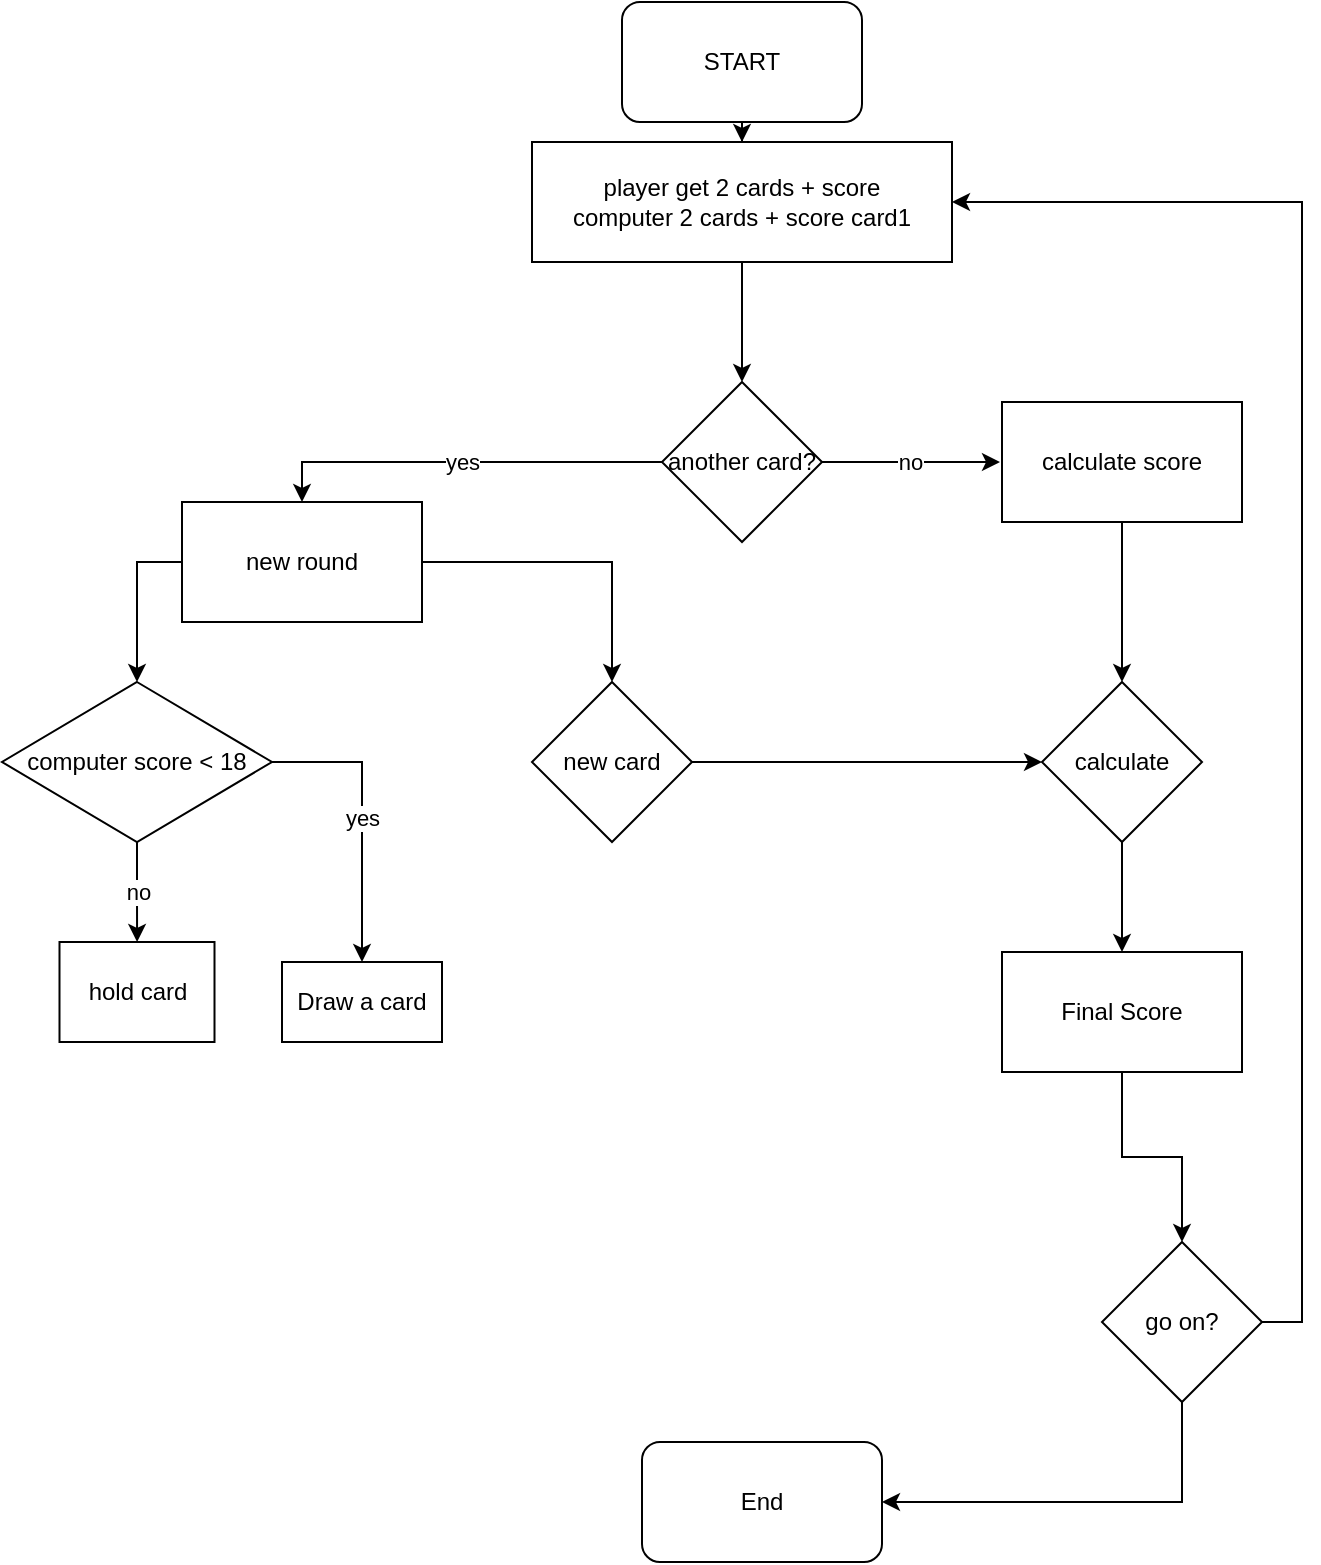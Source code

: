 <mxfile version="15.4.0" type="device"><diagram id="hK01Z9sZGi8ZOhYaTwTM" name="Seite-1"><mxGraphModel dx="1102" dy="1000" grid="1" gridSize="10" guides="1" tooltips="1" connect="1" arrows="1" fold="1" page="1" pageScale="1" pageWidth="827" pageHeight="1169" math="0" shadow="0"><root><mxCell id="0"/><mxCell id="1" parent="0"/><mxCell id="q-R3KtyOxxq2Z6xFF4q0-6" value="" style="edgeStyle=orthogonalEdgeStyle;rounded=0;orthogonalLoop=1;jettySize=auto;html=1;" edge="1" parent="1" source="q-R3KtyOxxq2Z6xFF4q0-1" target="q-R3KtyOxxq2Z6xFF4q0-3"><mxGeometry relative="1" as="geometry"/></mxCell><mxCell id="q-R3KtyOxxq2Z6xFF4q0-1" value="START" style="rounded=1;whiteSpace=wrap;html=1;" vertex="1" parent="1"><mxGeometry x="320" y="10" width="120" height="60" as="geometry"/></mxCell><mxCell id="q-R3KtyOxxq2Z6xFF4q0-5" value="" style="edgeStyle=orthogonalEdgeStyle;rounded=0;orthogonalLoop=1;jettySize=auto;html=1;" edge="1" parent="1" source="q-R3KtyOxxq2Z6xFF4q0-3" target="q-R3KtyOxxq2Z6xFF4q0-4"><mxGeometry relative="1" as="geometry"/></mxCell><mxCell id="q-R3KtyOxxq2Z6xFF4q0-3" value="player get 2 cards + score&lt;br&gt;computer 2 cards + score card1" style="rounded=0;whiteSpace=wrap;html=1;" vertex="1" parent="1"><mxGeometry x="275" y="80" width="210" height="60" as="geometry"/></mxCell><mxCell id="q-R3KtyOxxq2Z6xFF4q0-8" value="yes" style="edgeStyle=orthogonalEdgeStyle;rounded=0;orthogonalLoop=1;jettySize=auto;html=1;entryX=0.5;entryY=0;entryDx=0;entryDy=0;" edge="1" parent="1" source="q-R3KtyOxxq2Z6xFF4q0-4" target="q-R3KtyOxxq2Z6xFF4q0-20"><mxGeometry relative="1" as="geometry"><mxPoint x="155" y="260" as="targetPoint"/></mxGeometry></mxCell><mxCell id="q-R3KtyOxxq2Z6xFF4q0-10" value="no" style="edgeStyle=orthogonalEdgeStyle;rounded=0;orthogonalLoop=1;jettySize=auto;html=1;" edge="1" parent="1"><mxGeometry relative="1" as="geometry"><mxPoint x="419" y="240" as="sourcePoint"/><mxPoint x="509" y="240" as="targetPoint"/></mxGeometry></mxCell><mxCell id="q-R3KtyOxxq2Z6xFF4q0-4" value="another card?" style="rhombus;whiteSpace=wrap;html=1;" vertex="1" parent="1"><mxGeometry x="340" y="200" width="80" height="80" as="geometry"/></mxCell><mxCell id="q-R3KtyOxxq2Z6xFF4q0-32" value="" style="edgeStyle=orthogonalEdgeStyle;rounded=0;orthogonalLoop=1;jettySize=auto;html=1;" edge="1" parent="1" source="q-R3KtyOxxq2Z6xFF4q0-9" target="q-R3KtyOxxq2Z6xFF4q0-31"><mxGeometry relative="1" as="geometry"/></mxCell><mxCell id="q-R3KtyOxxq2Z6xFF4q0-9" value="calculate score" style="rounded=0;whiteSpace=wrap;html=1;" vertex="1" parent="1"><mxGeometry x="510" y="210" width="120" height="60" as="geometry"/></mxCell><mxCell id="q-R3KtyOxxq2Z6xFF4q0-12" style="edgeStyle=orthogonalEdgeStyle;rounded=0;orthogonalLoop=1;jettySize=auto;html=1;exitX=1;exitY=0.5;exitDx=0;exitDy=0;entryX=1;entryY=0.5;entryDx=0;entryDy=0;" edge="1" parent="1" source="q-R3KtyOxxq2Z6xFF4q0-11" target="q-R3KtyOxxq2Z6xFF4q0-3"><mxGeometry relative="1" as="geometry"/></mxCell><mxCell id="q-R3KtyOxxq2Z6xFF4q0-16" style="edgeStyle=orthogonalEdgeStyle;rounded=0;orthogonalLoop=1;jettySize=auto;html=1;exitX=0.5;exitY=1;exitDx=0;exitDy=0;entryX=1;entryY=0.5;entryDx=0;entryDy=0;" edge="1" parent="1" source="q-R3KtyOxxq2Z6xFF4q0-11" target="q-R3KtyOxxq2Z6xFF4q0-15"><mxGeometry relative="1" as="geometry"/></mxCell><mxCell id="q-R3KtyOxxq2Z6xFF4q0-11" value="go on?" style="rhombus;whiteSpace=wrap;html=1;" vertex="1" parent="1"><mxGeometry x="560" y="630" width="80" height="80" as="geometry"/></mxCell><mxCell id="q-R3KtyOxxq2Z6xFF4q0-15" value="End" style="rounded=1;whiteSpace=wrap;html=1;" vertex="1" parent="1"><mxGeometry x="330" y="730" width="120" height="60" as="geometry"/></mxCell><mxCell id="q-R3KtyOxxq2Z6xFF4q0-34" style="edgeStyle=orthogonalEdgeStyle;rounded=0;orthogonalLoop=1;jettySize=auto;html=1;exitX=0;exitY=0.5;exitDx=0;exitDy=0;entryX=0.5;entryY=0;entryDx=0;entryDy=0;" edge="1" parent="1" source="q-R3KtyOxxq2Z6xFF4q0-20" target="q-R3KtyOxxq2Z6xFF4q0-21"><mxGeometry relative="1" as="geometry"/></mxCell><mxCell id="q-R3KtyOxxq2Z6xFF4q0-44" value="" style="edgeStyle=orthogonalEdgeStyle;rounded=0;orthogonalLoop=1;jettySize=auto;html=1;" edge="1" parent="1" source="q-R3KtyOxxq2Z6xFF4q0-20" target="q-R3KtyOxxq2Z6xFF4q0-39"><mxGeometry relative="1" as="geometry"/></mxCell><mxCell id="q-R3KtyOxxq2Z6xFF4q0-20" value="new round" style="rounded=0;whiteSpace=wrap;html=1;" vertex="1" parent="1"><mxGeometry x="100" y="260" width="120" height="60" as="geometry"/></mxCell><mxCell id="q-R3KtyOxxq2Z6xFF4q0-36" value="yes" style="edgeStyle=orthogonalEdgeStyle;rounded=0;orthogonalLoop=1;jettySize=auto;html=1;exitX=1;exitY=0.5;exitDx=0;exitDy=0;" edge="1" parent="1" source="q-R3KtyOxxq2Z6xFF4q0-21" target="q-R3KtyOxxq2Z6xFF4q0-24"><mxGeometry relative="1" as="geometry"/></mxCell><mxCell id="q-R3KtyOxxq2Z6xFF4q0-38" value="no" style="edgeStyle=orthogonalEdgeStyle;rounded=0;orthogonalLoop=1;jettySize=auto;html=1;" edge="1" parent="1" source="q-R3KtyOxxq2Z6xFF4q0-21" target="q-R3KtyOxxq2Z6xFF4q0-37"><mxGeometry relative="1" as="geometry"/></mxCell><mxCell id="q-R3KtyOxxq2Z6xFF4q0-21" value="computer score &amp;lt; 18" style="rhombus;whiteSpace=wrap;html=1;" vertex="1" parent="1"><mxGeometry x="10" y="350" width="135" height="80" as="geometry"/></mxCell><mxCell id="q-R3KtyOxxq2Z6xFF4q0-24" value="Draw a card" style="rounded=0;whiteSpace=wrap;html=1;" vertex="1" parent="1"><mxGeometry x="150" y="490" width="80" height="40" as="geometry"/></mxCell><mxCell id="q-R3KtyOxxq2Z6xFF4q0-42" value="" style="edgeStyle=orthogonalEdgeStyle;rounded=0;orthogonalLoop=1;jettySize=auto;html=1;" edge="1" parent="1" source="q-R3KtyOxxq2Z6xFF4q0-31" target="q-R3KtyOxxq2Z6xFF4q0-41"><mxGeometry relative="1" as="geometry"/></mxCell><mxCell id="q-R3KtyOxxq2Z6xFF4q0-31" value="calculate" style="rhombus;whiteSpace=wrap;html=1;" vertex="1" parent="1"><mxGeometry x="530" y="350" width="80" height="80" as="geometry"/></mxCell><mxCell id="q-R3KtyOxxq2Z6xFF4q0-37" value="hold card" style="rounded=0;whiteSpace=wrap;html=1;" vertex="1" parent="1"><mxGeometry x="38.75" y="480" width="77.5" height="50" as="geometry"/></mxCell><mxCell id="q-R3KtyOxxq2Z6xFF4q0-40" value="" style="edgeStyle=orthogonalEdgeStyle;rounded=0;orthogonalLoop=1;jettySize=auto;html=1;" edge="1" parent="1" source="q-R3KtyOxxq2Z6xFF4q0-39" target="q-R3KtyOxxq2Z6xFF4q0-31"><mxGeometry relative="1" as="geometry"/></mxCell><mxCell id="q-R3KtyOxxq2Z6xFF4q0-39" value="new card" style="rhombus;whiteSpace=wrap;html=1;" vertex="1" parent="1"><mxGeometry x="275" y="350" width="80" height="80" as="geometry"/></mxCell><mxCell id="q-R3KtyOxxq2Z6xFF4q0-43" value="" style="edgeStyle=orthogonalEdgeStyle;rounded=0;orthogonalLoop=1;jettySize=auto;html=1;" edge="1" parent="1" source="q-R3KtyOxxq2Z6xFF4q0-41" target="q-R3KtyOxxq2Z6xFF4q0-11"><mxGeometry relative="1" as="geometry"/></mxCell><mxCell id="q-R3KtyOxxq2Z6xFF4q0-41" value="Final Score" style="rounded=0;whiteSpace=wrap;html=1;" vertex="1" parent="1"><mxGeometry x="510" y="485" width="120" height="60" as="geometry"/></mxCell></root></mxGraphModel></diagram></mxfile>